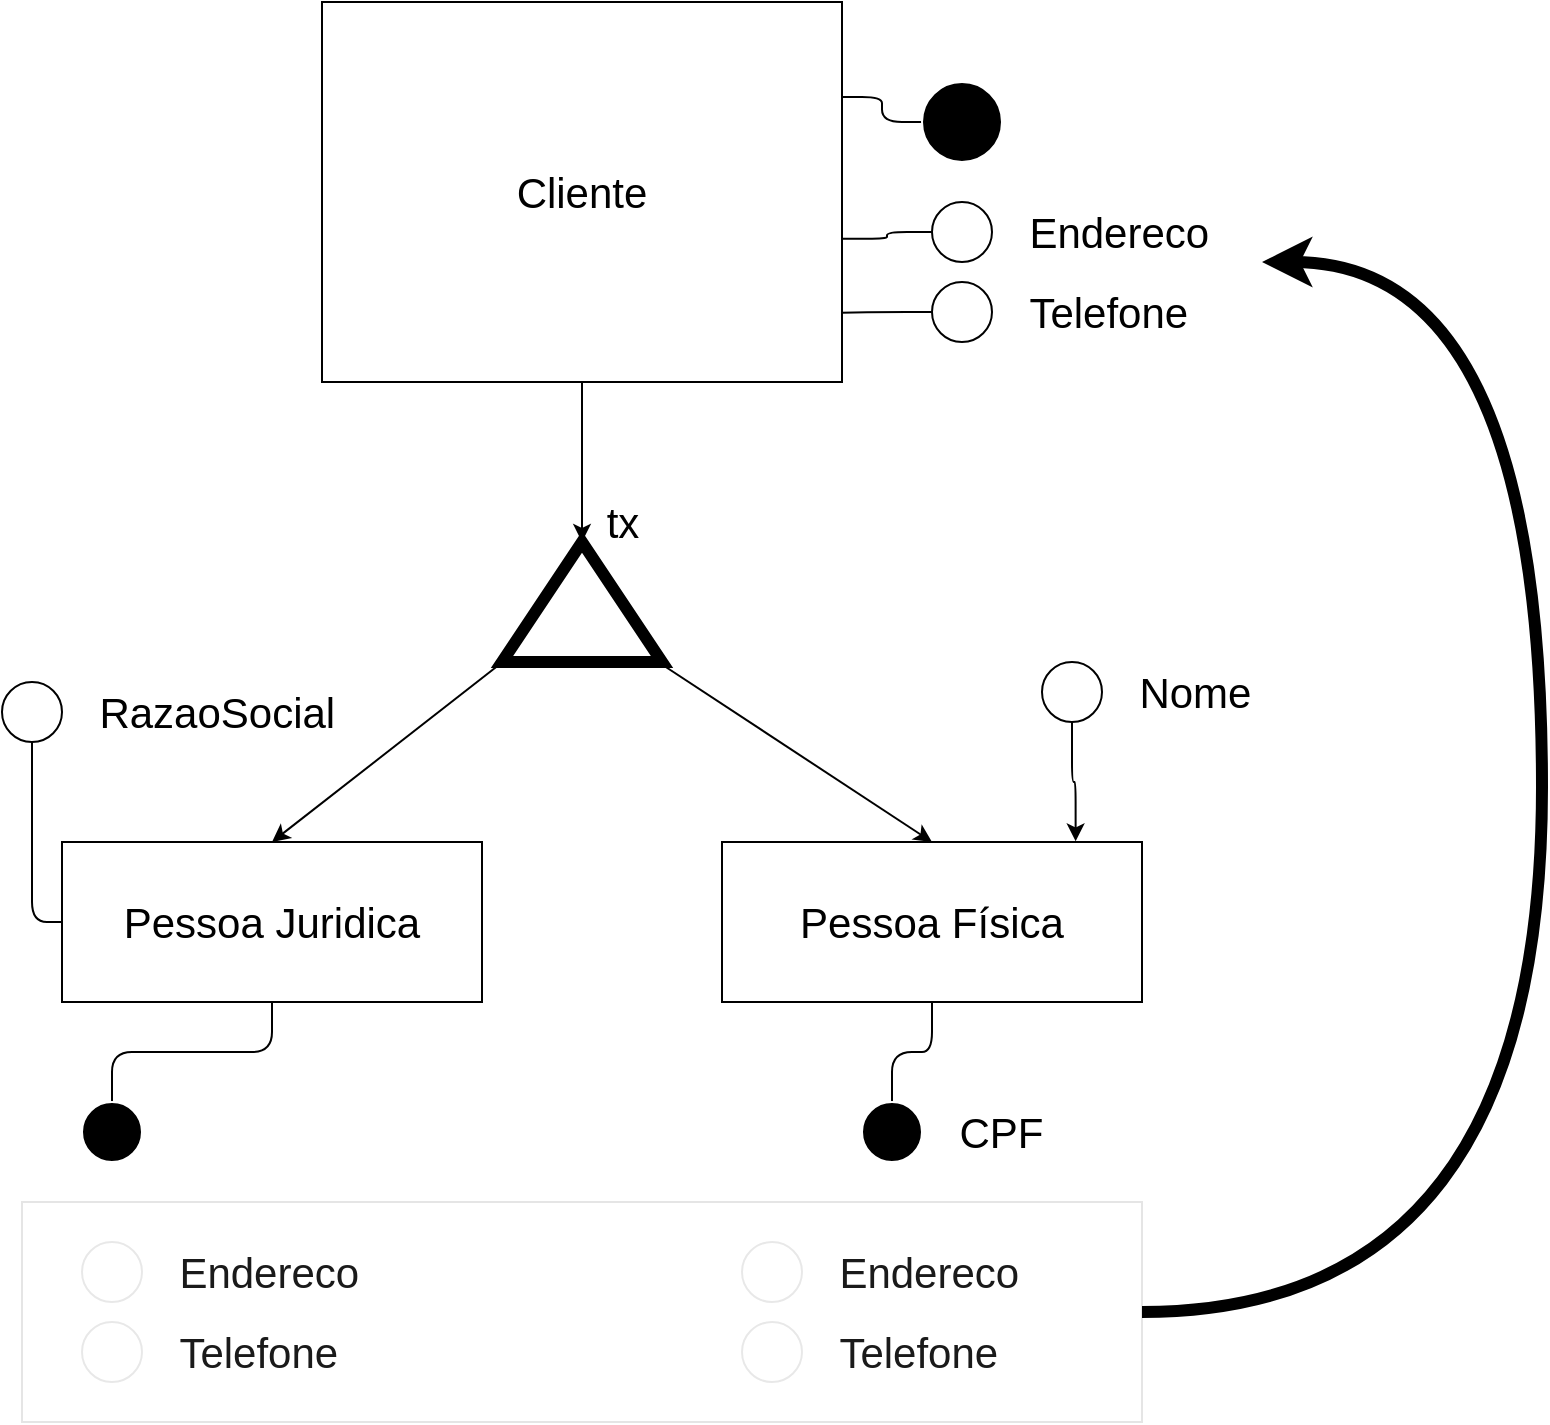 <mxfile>
    <diagram id="57k0my2M7IkiMMH7IKEr" name="Página-1">
        <mxGraphModel dx="866" dy="2066" grid="1" gridSize="10" guides="1" tooltips="1" connect="1" arrows="1" fold="1" page="1" pageScale="1" pageWidth="827" pageHeight="1169" math="0" shadow="0">
            <root>
                <mxCell id="0"/>
                <mxCell id="1" parent="0"/>
                <mxCell id="17" value="tx" style="edgeStyle=none;html=1;exitX=0.5;exitY=1;exitDx=0;exitDy=0;entryX=1;entryY=0.5;entryDx=0;entryDy=0;fontSize=21;" edge="1" parent="1" source="2" target="16">
                    <mxGeometry x="0.75" y="20" relative="1" as="geometry">
                        <mxPoint as="offset"/>
                    </mxGeometry>
                </mxCell>
                <mxCell id="2" value="&lt;font style=&quot;font-size: 21px&quot;&gt;Cliente&lt;/font&gt;" style="rounded=0;whiteSpace=wrap;html=1;" vertex="1" parent="1">
                    <mxGeometry x="180" y="-230" width="260" height="190" as="geometry"/>
                </mxCell>
                <mxCell id="37" style="edgeStyle=orthogonalEdgeStyle;html=1;entryX=1;entryY=0.25;entryDx=0;entryDy=0;fontSize=21;fontColor=#FFFFFF;endArrow=none;endFill=0;strokeWidth=1;" edge="1" parent="1" source="15" target="2">
                    <mxGeometry relative="1" as="geometry"/>
                </mxCell>
                <mxCell id="15" value="&lt;font color=&quot;#ffffff&quot;&gt;&lt;span style=&quot;white-space: pre&quot;&gt;&#9;&lt;/span&gt;codigoCliente&lt;/font&gt;" style="ellipse;whiteSpace=wrap;html=1;aspect=fixed;fontSize=21;align=left;labelBackgroundColor=none;strokeColor=#FFFFFF;fillColor=#000000;strokeWidth=1;fontColor=#333333;" vertex="1" parent="1">
                    <mxGeometry x="480" y="-190" width="40" height="40" as="geometry"/>
                </mxCell>
                <mxCell id="18" style="edgeStyle=none;html=1;exitX=0.029;exitY=0.032;exitDx=0;exitDy=0;entryX=0.5;entryY=0;entryDx=0;entryDy=0;fontSize=21;exitPerimeter=0;" edge="1" parent="1" source="16" target="8">
                    <mxGeometry relative="1" as="geometry"/>
                </mxCell>
                <mxCell id="19" style="edgeStyle=none;html=1;exitX=0.029;exitY=0.943;exitDx=0;exitDy=0;entryX=0.5;entryY=0;entryDx=0;entryDy=0;fontSize=21;exitPerimeter=0;" edge="1" parent="1" source="16" target="13">
                    <mxGeometry relative="1" as="geometry"/>
                </mxCell>
                <mxCell id="16" value="" style="triangle;whiteSpace=wrap;html=1;labelBackgroundColor=none;fontSize=21;strokeColor=#000000;strokeWidth=6;fillColor=#FFFFFF;rotation=-90;" vertex="1" parent="1">
                    <mxGeometry x="280" y="30" width="60" height="80" as="geometry"/>
                </mxCell>
                <mxCell id="33" style="edgeStyle=orthogonalEdgeStyle;html=1;fontSize=21;fontColor=#FFFFFF;strokeWidth=1;strokeColor=none;endArrow=none;endFill=0;" edge="1" parent="1" source="9" target="13">
                    <mxGeometry relative="1" as="geometry"/>
                </mxCell>
                <mxCell id="34" value="" style="edgeStyle=orthogonalEdgeStyle;html=1;fontSize=21;fontColor=#FFFFFF;endArrow=none;endFill=0;strokeWidth=1;" edge="1" parent="1" source="9" target="13">
                    <mxGeometry relative="1" as="geometry"/>
                </mxCell>
                <mxCell id="9" value="&lt;span style=&quot;white-space: pre&quot;&gt;&#9;&lt;/span&gt;CPF" style="ellipse;whiteSpace=wrap;html=1;aspect=fixed;fontSize=21;align=left;strokeWidth=1;strokeColor=#FFFFFF;fillColor=#000000;" vertex="1" parent="1">
                    <mxGeometry x="450" y="320" width="30" height="30" as="geometry"/>
                </mxCell>
                <mxCell id="32" style="edgeStyle=orthogonalEdgeStyle;html=1;entryX=0.842;entryY=-0.004;entryDx=0;entryDy=0;entryPerimeter=0;fontSize=21;fontColor=#FFFFFF;strokeWidth=1;" edge="1" parent="1" source="10" target="13">
                    <mxGeometry relative="1" as="geometry"/>
                </mxCell>
                <mxCell id="10" value="&lt;span style=&quot;white-space: pre&quot;&gt;&#9;&lt;/span&gt;Nome" style="ellipse;whiteSpace=wrap;html=1;aspect=fixed;fontSize=21;align=left;strokeWidth=1;strokeColor=#000000;fillColor=#FFFFFF;" vertex="1" parent="1">
                    <mxGeometry x="540" y="100" width="30" height="30" as="geometry"/>
                </mxCell>
                <mxCell id="13" value="Pessoa Física" style="rounded=0;whiteSpace=wrap;html=1;fontSize=21;" vertex="1" parent="1">
                    <mxGeometry x="380" y="190" width="210" height="80" as="geometry"/>
                </mxCell>
                <mxCell id="29" value="" style="edgeStyle=orthogonalEdgeStyle;html=1;fontSize=21;fontColor=#FFFFFF;strokeWidth=1;endArrow=none;endFill=0;" edge="1" parent="1" source="3" target="8">
                    <mxGeometry relative="1" as="geometry"/>
                </mxCell>
                <mxCell id="3" value="&lt;font color=&quot;#ffffff&quot;&gt;&lt;span style=&quot;white-space: pre&quot;&gt;&#9;&lt;/span&gt;CNPJ&lt;/font&gt;" style="ellipse;whiteSpace=wrap;html=1;aspect=fixed;fontSize=21;align=left;strokeWidth=1;fillColor=#000000;fontColor=#333333;strokeColor=#FFFFFF;" vertex="1" parent="1">
                    <mxGeometry x="60" y="320" width="30" height="30" as="geometry"/>
                </mxCell>
                <mxCell id="30" style="edgeStyle=orthogonalEdgeStyle;html=1;entryX=0;entryY=0.5;entryDx=0;entryDy=0;fontSize=21;fontColor=#FFFFFF;strokeWidth=1;endArrow=none;endFill=0;" edge="1" parent="1" source="4" target="8">
                    <mxGeometry relative="1" as="geometry"/>
                </mxCell>
                <mxCell id="4" value="&lt;span style=&quot;white-space: pre&quot;&gt;&#9;&lt;/span&gt;RazaoSocial" style="ellipse;whiteSpace=wrap;html=1;aspect=fixed;fontSize=21;align=left;strokeWidth=1;strokeColor=#000000;fillColor=#FFFFFF;" vertex="1" parent="1">
                    <mxGeometry x="20" y="110" width="30" height="30" as="geometry"/>
                </mxCell>
                <mxCell id="8" value="Pessoa Juridica" style="rounded=0;whiteSpace=wrap;html=1;fontSize=21;" vertex="1" parent="1">
                    <mxGeometry x="50" y="190" width="210" height="80" as="geometry"/>
                </mxCell>
                <mxCell id="35" style="edgeStyle=orthogonalEdgeStyle;html=1;entryX=0.999;entryY=0.818;entryDx=0;entryDy=0;entryPerimeter=0;fontSize=21;fontColor=#FFFFFF;endArrow=none;endFill=0;strokeWidth=1;" edge="1" parent="1" source="22" target="2">
                    <mxGeometry relative="1" as="geometry"/>
                </mxCell>
                <mxCell id="22" value="&lt;span style=&quot;white-space: pre&quot;&gt;&#9;&lt;/span&gt;Telefone" style="ellipse;whiteSpace=wrap;html=1;aspect=fixed;fontSize=21;align=left;strokeWidth=1;fillColor=#FFFFFF;strokeColor=#000000;" vertex="1" parent="1">
                    <mxGeometry x="485" y="-90" width="30" height="30" as="geometry"/>
                </mxCell>
                <mxCell id="36" style="edgeStyle=orthogonalEdgeStyle;html=1;entryX=0.999;entryY=0.623;entryDx=0;entryDy=0;entryPerimeter=0;fontSize=21;fontColor=#FFFFFF;endArrow=none;endFill=0;strokeWidth=1;" edge="1" parent="1" source="23" target="2">
                    <mxGeometry relative="1" as="geometry"/>
                </mxCell>
                <mxCell id="23" value="&lt;span style=&quot;white-space: pre&quot;&gt;&#9;&lt;/span&gt;Endereco" style="ellipse;whiteSpace=wrap;html=1;aspect=fixed;fontSize=21;align=left;strokeWidth=1;fillColor=#FFFFFF;strokeColor=#000000;" vertex="1" parent="1">
                    <mxGeometry x="485" y="-130" width="30" height="30" as="geometry"/>
                </mxCell>
                <mxCell id="25" value="" style="group" vertex="1" connectable="0" parent="1">
                    <mxGeometry x="30" y="370" width="560" height="110" as="geometry"/>
                </mxCell>
                <mxCell id="11" value="&lt;span style=&quot;white-space: pre&quot;&gt;&#9;&lt;/span&gt;Telefone" style="ellipse;whiteSpace=wrap;html=1;aspect=fixed;fontSize=21;align=left;strokeWidth=1;strokeColor=#000000;fillColor=#FFFFFF;opacity=10;" vertex="1" parent="25">
                    <mxGeometry x="360" y="60" width="30" height="30" as="geometry"/>
                </mxCell>
                <mxCell id="12" value="&lt;span style=&quot;white-space: pre&quot;&gt;&#9;&lt;/span&gt;Endereco" style="ellipse;whiteSpace=wrap;html=1;aspect=fixed;fontSize=21;align=left;strokeWidth=1;strokeColor=#000000;fillColor=#FFFFFF;opacity=10;" vertex="1" parent="25">
                    <mxGeometry x="360" y="20" width="30" height="30" as="geometry"/>
                </mxCell>
                <mxCell id="5" value="&lt;span style=&quot;white-space: pre&quot;&gt;&#9;&lt;/span&gt;Telefone" style="ellipse;whiteSpace=wrap;html=1;aspect=fixed;fontSize=21;align=left;strokeWidth=1;strokeColor=#000000;fillColor=#FFFFFF;opacity=10;" vertex="1" parent="25">
                    <mxGeometry x="30" y="60" width="30" height="30" as="geometry"/>
                </mxCell>
                <mxCell id="6" value="&lt;span style=&quot;white-space: pre&quot;&gt;&#9;&lt;/span&gt;Endereco" style="ellipse;whiteSpace=wrap;html=1;aspect=fixed;fontSize=21;align=left;strokeWidth=1;strokeColor=#000000;fillColor=#FFFFFF;opacity=10;" vertex="1" parent="25">
                    <mxGeometry x="30" y="20" width="30" height="30" as="geometry"/>
                </mxCell>
                <mxCell id="24" value="" style="rounded=0;whiteSpace=wrap;html=1;labelBackgroundColor=none;fontSize=21;fontColor=#FFFFFF;strokeColor=#000000;strokeWidth=1;fillColor=#FFFFFF;opacity=10;" vertex="1" parent="25">
                    <mxGeometry width="560" height="110" as="geometry"/>
                </mxCell>
                <mxCell id="26" style="edgeStyle=orthogonalEdgeStyle;html=1;fontSize=21;fontColor=#FFFFFF;exitX=1;exitY=0.5;exitDx=0;exitDy=0;curved=1;strokeWidth=6;" edge="1" parent="1" source="24">
                    <mxGeometry relative="1" as="geometry">
                        <mxPoint x="650" y="-100" as="targetPoint"/>
                        <Array as="points">
                            <mxPoint x="790" y="425"/>
                            <mxPoint x="790" y="-100"/>
                        </Array>
                    </mxGeometry>
                </mxCell>
            </root>
        </mxGraphModel>
    </diagram>
</mxfile>